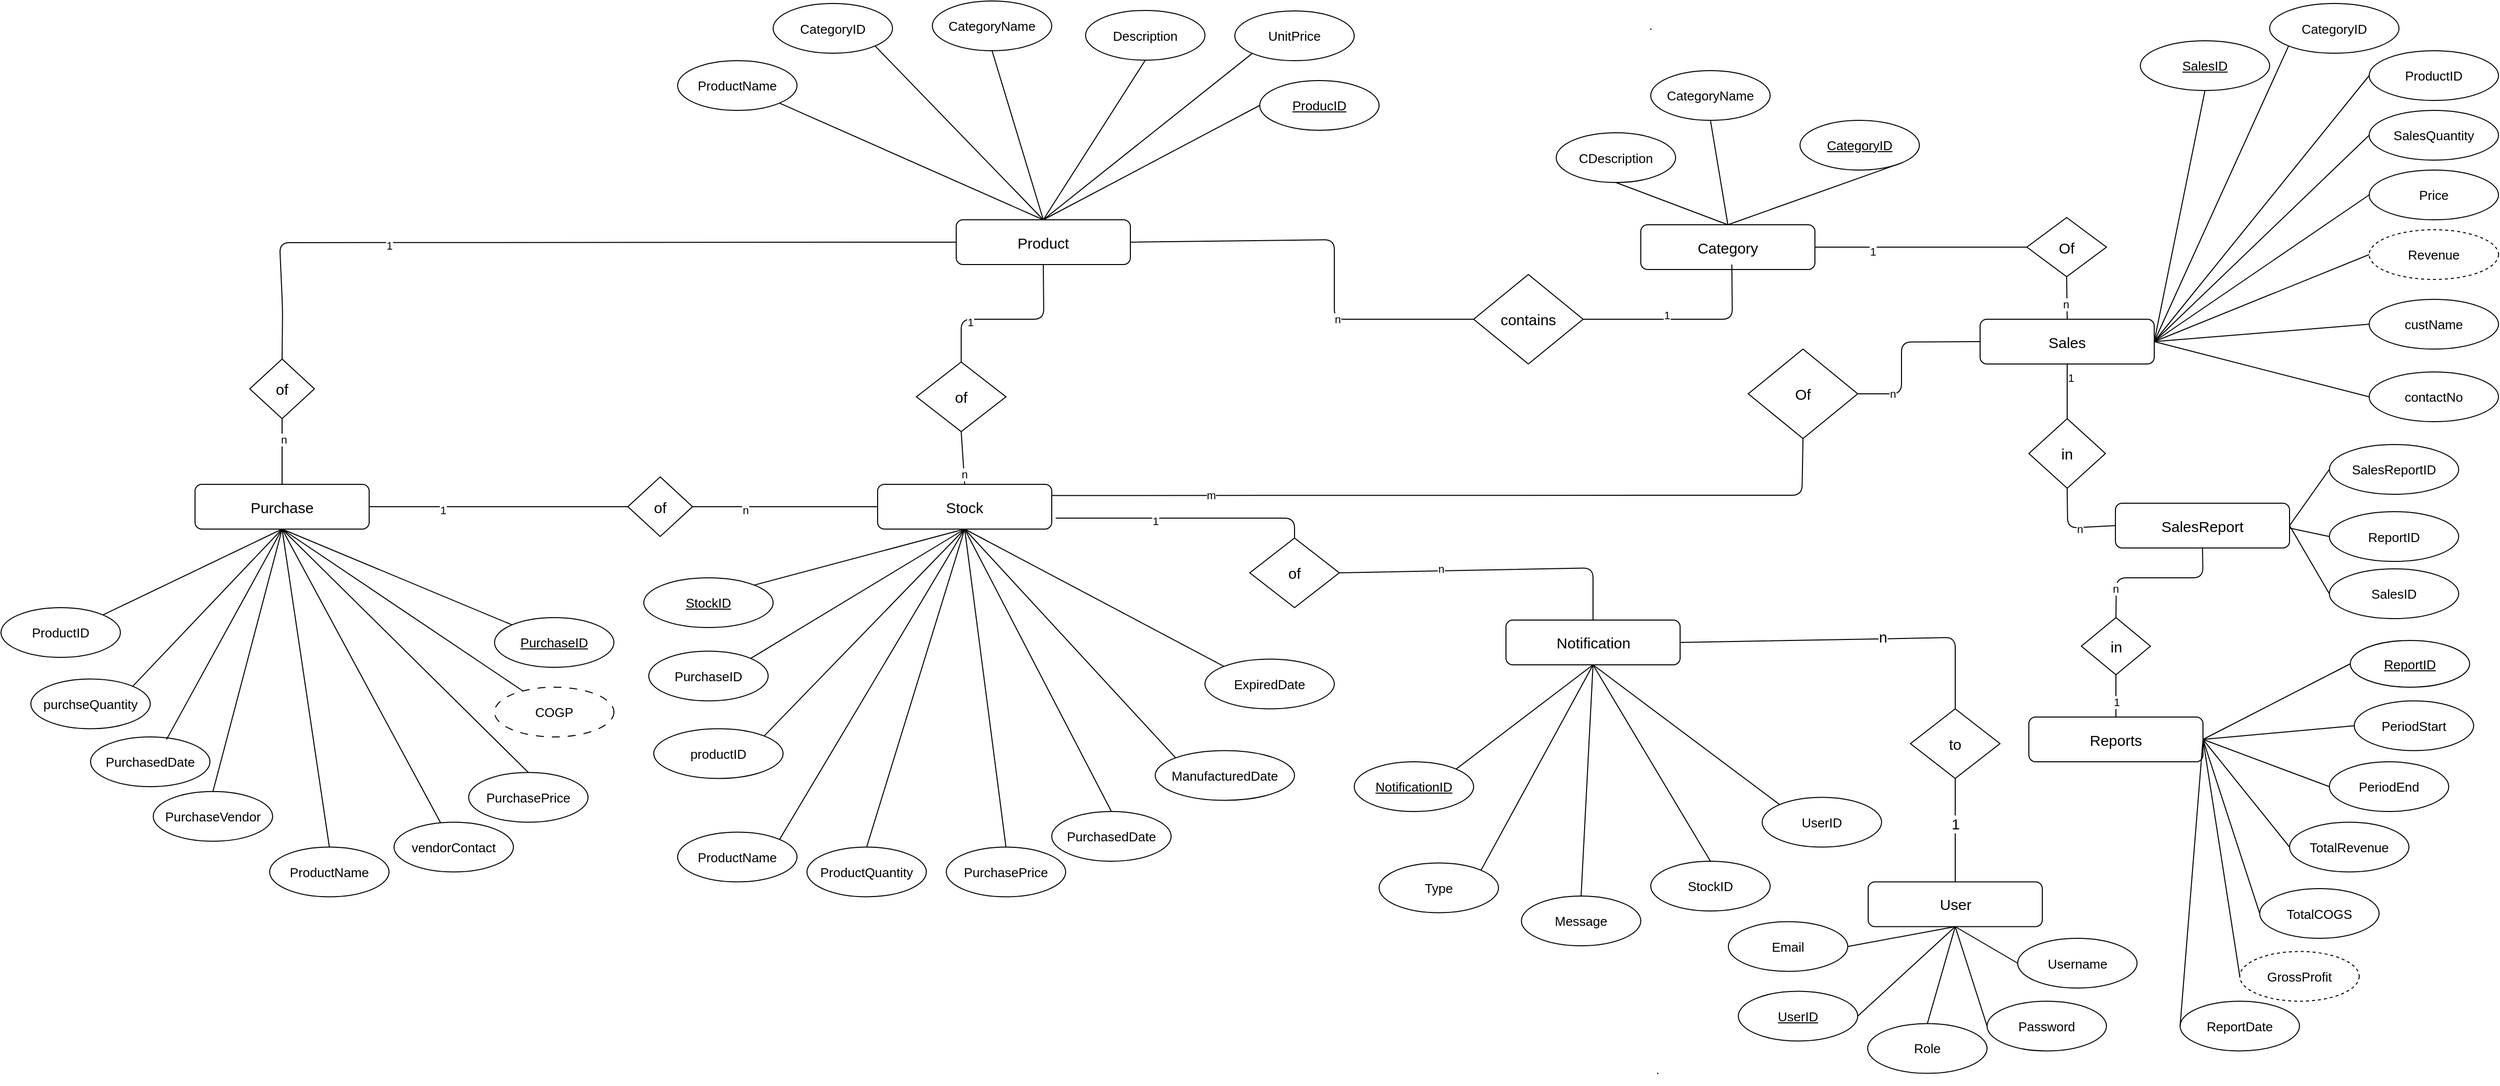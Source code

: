 <mxfile>
    <diagram id="SKY9MVwyk07XwnSpvNaC" name="Page-1">
        <mxGraphModel dx="2002" dy="594" grid="1" gridSize="10" guides="1" tooltips="1" connect="1" arrows="1" fold="1" page="1" pageScale="1" pageWidth="850" pageHeight="1100" background="none" math="0" shadow="0">
            <root>
                <mxCell id="0"/>
                <mxCell id="1" parent="0"/>
                <mxCell id="2" value="Category" style="rounded=1;whiteSpace=wrap;html=1;fontSize=15;" parent="1" vertex="1">
                    <mxGeometry x="828" y="235" width="175" height="45" as="geometry"/>
                </mxCell>
                <mxCell id="3" value="CategoryID" style="ellipse;whiteSpace=wrap;html=1;fontSize=13;fontStyle=4;" parent="1" vertex="1">
                    <mxGeometry x="988" y="130" width="120" height="50" as="geometry"/>
                </mxCell>
                <mxCell id="4" value="CategoryName" style="ellipse;whiteSpace=wrap;html=1;fontSize=13;fontStyle=0;" parent="1" vertex="1">
                    <mxGeometry x="838" y="80" width="120" height="50" as="geometry"/>
                </mxCell>
                <mxCell id="5" value="CDescription" style="ellipse;whiteSpace=wrap;html=1;fontSize=13;fontStyle=0;" parent="1" vertex="1">
                    <mxGeometry x="743" y="142.5" width="120" height="50" as="geometry"/>
                </mxCell>
                <mxCell id="6" value="" style="endArrow=none;html=1;fontSize=13;exitX=1;exitY=1;exitDx=0;exitDy=0;entryX=0.5;entryY=0;entryDx=0;entryDy=0;" parent="1" source="3" target="2" edge="1">
                    <mxGeometry width="50" height="50" relative="1" as="geometry">
                        <mxPoint x="859.25" y="70.0" as="sourcePoint"/>
                        <mxPoint x="828" y="300" as="targetPoint"/>
                    </mxGeometry>
                </mxCell>
                <mxCell id="11" value="" style="endArrow=none;html=1;fontSize=13;exitX=0.5;exitY=1;exitDx=0;exitDy=0;entryX=0.5;entryY=0;entryDx=0;entryDy=0;" parent="1" source="4" target="2" edge="1">
                    <mxGeometry width="50" height="50" relative="1" as="geometry">
                        <mxPoint x="859.25" y="140.0" as="sourcePoint"/>
                        <mxPoint x="981.75" y="145" as="targetPoint"/>
                    </mxGeometry>
                </mxCell>
                <mxCell id="12" value="Product" style="rounded=1;whiteSpace=wrap;html=1;fontSize=15;" parent="1" vertex="1">
                    <mxGeometry x="140" y="230" width="175" height="45" as="geometry"/>
                </mxCell>
                <mxCell id="14" value="Sales" style="rounded=1;whiteSpace=wrap;html=1;fontSize=15;" parent="1" vertex="1">
                    <mxGeometry x="1169" y="330" width="175" height="45" as="geometry"/>
                </mxCell>
                <mxCell id="16" value="Reports" style="rounded=1;whiteSpace=wrap;html=1;fontSize=15;" parent="1" vertex="1">
                    <mxGeometry x="1218" y="730" width="175" height="45" as="geometry"/>
                </mxCell>
                <mxCell id="20" value="ProductName" style="ellipse;whiteSpace=wrap;html=1;fontSize=13;fontStyle=0;" parent="1" vertex="1">
                    <mxGeometry x="-140" y="70" width="120" height="50" as="geometry"/>
                </mxCell>
                <mxCell id="21" value="ProducID" style="ellipse;whiteSpace=wrap;html=1;fontSize=13;fontStyle=4;" parent="1" vertex="1">
                    <mxGeometry x="445" y="90" width="120" height="50" as="geometry"/>
                </mxCell>
                <mxCell id="22" value="CategoryID" style="ellipse;whiteSpace=wrap;html=1;fontSize=13;fontStyle=0;" parent="1" vertex="1">
                    <mxGeometry x="-44" y="12.5" width="120" height="50" as="geometry"/>
                </mxCell>
                <mxCell id="23" value="Description" style="ellipse;whiteSpace=wrap;html=1;fontSize=13;fontStyle=0;" parent="1" vertex="1">
                    <mxGeometry x="270" y="19.5" width="120" height="50" as="geometry"/>
                </mxCell>
                <mxCell id="30" value="" style="endArrow=none;html=1;fontSize=15;entryX=0.5;entryY=0;entryDx=0;entryDy=0;exitX=0;exitY=0.5;exitDx=0;exitDy=0;" parent="1" source="21" target="12" edge="1">
                    <mxGeometry width="50" height="50" relative="1" as="geometry">
                        <mxPoint x="520" y="330" as="sourcePoint"/>
                        <mxPoint x="380" y="402" as="targetPoint"/>
                    </mxGeometry>
                </mxCell>
                <mxCell id="34" value="" style="endArrow=none;html=1;fontSize=15;exitX=1;exitY=1;exitDx=0;exitDy=0;entryX=0.5;entryY=0;entryDx=0;entryDy=0;" parent="1" source="20" target="12" edge="1">
                    <mxGeometry width="50" height="50" relative="1" as="geometry">
                        <mxPoint x="166" y="367" as="sourcePoint"/>
                        <mxPoint x="196" y="402" as="targetPoint"/>
                    </mxGeometry>
                </mxCell>
                <mxCell id="35" value="" style="endArrow=none;html=1;fontSize=15;entryX=0.5;entryY=0;entryDx=0;entryDy=0;exitX=1;exitY=1;exitDx=0;exitDy=0;" parent="1" source="22" target="12" edge="1">
                    <mxGeometry width="50" height="50" relative="1" as="geometry">
                        <mxPoint x="320" y="377" as="sourcePoint"/>
                        <mxPoint x="367.5" y="432" as="targetPoint"/>
                    </mxGeometry>
                </mxCell>
                <mxCell id="36" value="" style="endArrow=none;html=1;fontSize=15;entryX=0.5;entryY=0;entryDx=0;entryDy=0;exitX=0.5;exitY=1;exitDx=0;exitDy=0;fontStyle=1" parent="1" source="23" target="12" edge="1">
                    <mxGeometry width="50" height="50" relative="1" as="geometry">
                        <mxPoint x="330" y="387" as="sourcePoint"/>
                        <mxPoint x="377.5" y="442" as="targetPoint"/>
                    </mxGeometry>
                </mxCell>
                <mxCell id="43" value="SalesID" style="ellipse;whiteSpace=wrap;html=1;fontSize=13;fontStyle=4;" parent="1" vertex="1">
                    <mxGeometry x="1330" y="50" width="130" height="50" as="geometry"/>
                </mxCell>
                <mxCell id="44" value="CategoryID" style="ellipse;whiteSpace=wrap;html=1;fontSize=13;fontStyle=0;" parent="1" vertex="1">
                    <mxGeometry x="1460" y="12.5" width="130" height="50" as="geometry"/>
                </mxCell>
                <mxCell id="45" value="ProductID" style="ellipse;whiteSpace=wrap;html=1;fontSize=13;fontStyle=0;" parent="1" vertex="1">
                    <mxGeometry x="1560" y="60" width="130" height="50" as="geometry"/>
                </mxCell>
                <mxCell id="46" value="SalesQuantity" style="ellipse;whiteSpace=wrap;html=1;fontSize=13;fontStyle=0;" parent="1" vertex="1">
                    <mxGeometry x="1560" y="120" width="130" height="50" as="geometry"/>
                </mxCell>
                <mxCell id="47" value="Price" style="ellipse;whiteSpace=wrap;html=1;fontSize=13;fontStyle=0;" parent="1" vertex="1">
                    <mxGeometry x="1560" y="180" width="130" height="50" as="geometry"/>
                </mxCell>
                <mxCell id="49" value="Revenue" style="ellipse;whiteSpace=wrap;html=1;fontSize=13;fontStyle=0;dashed=1;" parent="1" vertex="1">
                    <mxGeometry x="1560" y="240" width="130" height="50" as="geometry"/>
                </mxCell>
                <mxCell id="50" value="" style="endArrow=none;html=1;fontSize=15;entryX=0.5;entryY=1;entryDx=0;entryDy=0;exitX=1;exitY=0.5;exitDx=0;exitDy=0;" parent="1" source="14" target="43" edge="1">
                    <mxGeometry width="50" height="50" relative="1" as="geometry">
                        <mxPoint x="1300" y="290" as="sourcePoint"/>
                        <mxPoint x="1350" y="240" as="targetPoint"/>
                    </mxGeometry>
                </mxCell>
                <mxCell id="52" value="" style="endArrow=none;html=1;fontSize=15;entryX=0;entryY=1;entryDx=0;entryDy=0;exitX=1;exitY=0.5;exitDx=0;exitDy=0;" parent="1" source="14" target="44" edge="1">
                    <mxGeometry width="50" height="50" relative="1" as="geometry">
                        <mxPoint x="1385.0" y="227.5" as="sourcePoint"/>
                        <mxPoint x="1450" y="75" as="targetPoint"/>
                    </mxGeometry>
                </mxCell>
                <mxCell id="53" value="" style="endArrow=none;html=1;fontSize=15;entryX=0;entryY=0.5;entryDx=0;entryDy=0;exitX=1;exitY=0.5;exitDx=0;exitDy=0;" parent="1" source="14" target="45" edge="1">
                    <mxGeometry width="50" height="50" relative="1" as="geometry">
                        <mxPoint x="1395.0" y="237.5" as="sourcePoint"/>
                        <mxPoint x="1460" y="85" as="targetPoint"/>
                    </mxGeometry>
                </mxCell>
                <mxCell id="54" value="" style="endArrow=none;html=1;fontSize=15;entryX=0;entryY=0.5;entryDx=0;entryDy=0;exitX=1;exitY=0.5;exitDx=0;exitDy=0;" parent="1" source="14" target="46" edge="1">
                    <mxGeometry width="50" height="50" relative="1" as="geometry">
                        <mxPoint x="1405.0" y="247.5" as="sourcePoint"/>
                        <mxPoint x="1470" y="95" as="targetPoint"/>
                    </mxGeometry>
                </mxCell>
                <mxCell id="55" value="" style="endArrow=none;html=1;fontSize=15;entryX=0;entryY=0.5;entryDx=0;entryDy=0;exitX=1;exitY=0.5;exitDx=0;exitDy=0;" parent="1" source="14" target="47" edge="1">
                    <mxGeometry width="50" height="50" relative="1" as="geometry">
                        <mxPoint x="1415.0" y="257.5" as="sourcePoint"/>
                        <mxPoint x="1480" y="105" as="targetPoint"/>
                    </mxGeometry>
                </mxCell>
                <mxCell id="56" value="" style="endArrow=none;html=1;fontSize=15;entryX=0;entryY=0.5;entryDx=0;entryDy=0;exitX=1;exitY=0.5;exitDx=0;exitDy=0;" parent="1" source="14" target="49" edge="1">
                    <mxGeometry width="50" height="50" relative="1" as="geometry">
                        <mxPoint x="1380" y="210" as="sourcePoint"/>
                        <mxPoint x="1490" y="115" as="targetPoint"/>
                    </mxGeometry>
                </mxCell>
                <mxCell id="68" value="" style="endArrow=none;html=1;fontSize=15;entryX=0.5;entryY=0;entryDx=0;entryDy=0;exitX=0.5;exitY=1;exitDx=0;exitDy=0;" parent="1" source="263" target="252" edge="1">
                    <mxGeometry width="50" height="50" relative="1" as="geometry">
                        <mxPoint x="116" y="620" as="sourcePoint"/>
                        <mxPoint x="-61.5" y="1126.25" as="targetPoint"/>
                        <Array as="points"/>
                    </mxGeometry>
                </mxCell>
                <mxCell id="72" value="Purchase" style="rounded=1;whiteSpace=wrap;html=1;fontSize=15;" parent="1" vertex="1">
                    <mxGeometry x="-625" y="496" width="175" height="45" as="geometry"/>
                </mxCell>
                <mxCell id="73" value="PurchaseID" style="ellipse;whiteSpace=wrap;html=1;fontSize=13;fontStyle=4;" parent="1" vertex="1">
                    <mxGeometry x="-324" y="630" width="120" height="50" as="geometry"/>
                </mxCell>
                <mxCell id="74" value="ProductID" style="ellipse;whiteSpace=wrap;html=1;fontSize=13;fontStyle=0;" parent="1" vertex="1">
                    <mxGeometry x="-820" y="620" width="120" height="50" as="geometry"/>
                </mxCell>
                <mxCell id="75" value="purchseQuantity" style="ellipse;whiteSpace=wrap;html=1;fontSize=13;fontStyle=0;" parent="1" vertex="1">
                    <mxGeometry x="-790" y="691.75" width="120" height="50" as="geometry"/>
                </mxCell>
                <mxCell id="76" value="PurchasePrice" style="ellipse;whiteSpace=wrap;html=1;fontSize=13;fontStyle=0;" parent="1" vertex="1">
                    <mxGeometry x="-350" y="785.75" width="120" height="50" as="geometry"/>
                </mxCell>
                <mxCell id="77" value="PurchaseVendor" style="ellipse;whiteSpace=wrap;html=1;fontSize=13;fontStyle=0;" parent="1" vertex="1">
                    <mxGeometry x="-667" y="804.88" width="120" height="50" as="geometry"/>
                </mxCell>
                <mxCell id="78" value="" style="endArrow=none;html=1;fontSize=15;entryX=0.5;entryY=1;entryDx=0;entryDy=0;exitX=0;exitY=0;exitDx=0;exitDy=0;" parent="1" source="73" target="72" edge="1">
                    <mxGeometry width="50" height="50" relative="1" as="geometry">
                        <mxPoint x="-1087" y="838.63" as="sourcePoint"/>
                        <mxPoint x="-1037" y="788.63" as="targetPoint"/>
                    </mxGeometry>
                </mxCell>
                <mxCell id="79" value="" style="endArrow=none;html=1;fontSize=15;entryX=0.5;entryY=1;entryDx=0;entryDy=0;exitX=1;exitY=0;exitDx=0;exitDy=0;" parent="1" source="74" target="72" edge="1">
                    <mxGeometry width="50" height="50" relative="1" as="geometry">
                        <mxPoint x="-690" y="640" as="sourcePoint"/>
                        <mxPoint x="-1119.5" y="803.63" as="targetPoint"/>
                    </mxGeometry>
                </mxCell>
                <mxCell id="80" value="" style="endArrow=none;html=1;fontSize=15;entryX=0.5;entryY=1;entryDx=0;entryDy=0;exitX=1;exitY=0;exitDx=0;exitDy=0;" parent="1" source="75" target="72" edge="1">
                    <mxGeometry width="50" height="50" relative="1" as="geometry">
                        <mxPoint x="-690" y="694" as="sourcePoint"/>
                        <mxPoint x="-1119.5" y="803.63" as="targetPoint"/>
                    </mxGeometry>
                </mxCell>
                <mxCell id="81" value="" style="endArrow=none;html=1;fontSize=15;entryX=0.5;entryY=1;entryDx=0;entryDy=0;exitX=0.5;exitY=0;exitDx=0;exitDy=0;" parent="1" source="76" target="72" edge="1">
                    <mxGeometry width="50" height="50" relative="1" as="geometry">
                        <mxPoint x="173.0" y="1031.13" as="sourcePoint"/>
                        <mxPoint x="220.5" y="881.13" as="targetPoint"/>
                    </mxGeometry>
                </mxCell>
                <mxCell id="82" value="" style="endArrow=none;html=1;fontSize=15;entryX=0.5;entryY=1;entryDx=0;entryDy=0;exitX=0.5;exitY=0;exitDx=0;exitDy=0;" parent="1" source="77" target="72" edge="1">
                    <mxGeometry width="50" height="50" relative="1" as="geometry">
                        <mxPoint x="183.0" y="1041.13" as="sourcePoint"/>
                        <mxPoint x="230.5" y="891.13" as="targetPoint"/>
                    </mxGeometry>
                </mxCell>
                <mxCell id="94" value="ReportID" style="ellipse;whiteSpace=wrap;html=1;fontSize=13;fontStyle=4;" parent="1" vertex="1">
                    <mxGeometry x="1541" y="653" width="120" height="47" as="geometry"/>
                </mxCell>
                <mxCell id="96" value="PeriodStart" style="ellipse;whiteSpace=wrap;html=1;fontSize=13;fontStyle=0;" parent="1" vertex="1">
                    <mxGeometry x="1545" y="713.75" width="120" height="50" as="geometry"/>
                </mxCell>
                <mxCell id="97" value="PeriodEnd" style="ellipse;whiteSpace=wrap;html=1;fontSize=13;fontStyle=0;" parent="1" vertex="1">
                    <mxGeometry x="1520" y="775" width="120" height="50" as="geometry"/>
                </mxCell>
                <mxCell id="98" value="TotalRevenue" style="ellipse;whiteSpace=wrap;html=1;fontSize=13;fontStyle=0;" parent="1" vertex="1">
                    <mxGeometry x="1480" y="835.75" width="120" height="50" as="geometry"/>
                </mxCell>
                <mxCell id="99" value="TotalCOGS" style="ellipse;whiteSpace=wrap;html=1;fontSize=13;fontStyle=0;" parent="1" vertex="1">
                    <mxGeometry x="1450" y="902.5" width="120" height="50" as="geometry"/>
                </mxCell>
                <mxCell id="100" value="GrossProfit" style="ellipse;whiteSpace=wrap;html=1;fontSize=13;fontStyle=0;dashed=1;" parent="1" vertex="1">
                    <mxGeometry x="1430" y="965.75" width="120" height="50" as="geometry"/>
                </mxCell>
                <mxCell id="103" value="ReportDate" style="ellipse;whiteSpace=wrap;html=1;fontSize=13;fontStyle=0;" parent="1" vertex="1">
                    <mxGeometry x="1370" y="1015.75" width="120" height="50" as="geometry"/>
                </mxCell>
                <mxCell id="104" value="" style="endArrow=none;html=1;fontSize=15;entryX=0;entryY=0.5;entryDx=0;entryDy=0;exitX=1;exitY=0.5;exitDx=0;exitDy=0;" parent="1" source="16" target="94" edge="1">
                    <mxGeometry width="50" height="50" relative="1" as="geometry">
                        <mxPoint x="1140" y="810" as="sourcePoint"/>
                        <mxPoint x="1190" y="760" as="targetPoint"/>
                    </mxGeometry>
                </mxCell>
                <mxCell id="105" value="" style="endArrow=none;html=1;fontSize=15;entryX=0;entryY=0.5;entryDx=0;entryDy=0;exitX=1;exitY=0.5;exitDx=0;exitDy=0;" parent="1" source="16" target="96" edge="1">
                    <mxGeometry width="50" height="50" relative="1" as="geometry">
                        <mxPoint x="1355" y="732.5" as="sourcePoint"/>
                        <mxPoint x="1450" y="570" as="targetPoint"/>
                    </mxGeometry>
                </mxCell>
                <mxCell id="106" value="" style="endArrow=none;html=1;fontSize=15;entryX=0;entryY=0.5;entryDx=0;entryDy=0;exitX=1;exitY=0.5;exitDx=0;exitDy=0;" parent="1" source="16" target="97" edge="1">
                    <mxGeometry width="50" height="50" relative="1" as="geometry">
                        <mxPoint x="1365" y="742.5" as="sourcePoint"/>
                        <mxPoint x="1460" y="580" as="targetPoint"/>
                    </mxGeometry>
                </mxCell>
                <mxCell id="107" value="" style="endArrow=none;html=1;fontSize=15;entryX=0;entryY=0.5;entryDx=0;entryDy=0;exitX=1;exitY=0.5;exitDx=0;exitDy=0;" parent="1" source="16" target="98" edge="1">
                    <mxGeometry width="50" height="50" relative="1" as="geometry">
                        <mxPoint x="1375" y="752.5" as="sourcePoint"/>
                        <mxPoint x="1470" y="590" as="targetPoint"/>
                    </mxGeometry>
                </mxCell>
                <mxCell id="108" value="" style="endArrow=none;html=1;fontSize=15;entryX=0;entryY=0.5;entryDx=0;entryDy=0;exitX=1;exitY=0.5;exitDx=0;exitDy=0;" parent="1" source="16" target="99" edge="1">
                    <mxGeometry width="50" height="50" relative="1" as="geometry">
                        <mxPoint x="1385" y="762.5" as="sourcePoint"/>
                        <mxPoint x="1480" y="600" as="targetPoint"/>
                    </mxGeometry>
                </mxCell>
                <mxCell id="109" value="" style="endArrow=none;html=1;fontSize=15;entryX=0;entryY=0.5;entryDx=0;entryDy=0;exitX=1;exitY=0.5;exitDx=0;exitDy=0;" parent="1" source="16" target="100" edge="1">
                    <mxGeometry width="50" height="50" relative="1" as="geometry">
                        <mxPoint x="1395" y="772.5" as="sourcePoint"/>
                        <mxPoint x="1490" y="610" as="targetPoint"/>
                    </mxGeometry>
                </mxCell>
                <mxCell id="111" value="" style="endArrow=none;html=1;fontSize=15;entryX=0;entryY=0.5;entryDx=0;entryDy=0;exitX=1;exitY=0.5;exitDx=0;exitDy=0;" parent="1" source="16" target="103" edge="1">
                    <mxGeometry width="50" height="50" relative="1" as="geometry">
                        <mxPoint x="1415" y="792.5" as="sourcePoint"/>
                        <mxPoint x="1510" y="630" as="targetPoint"/>
                    </mxGeometry>
                </mxCell>
                <mxCell id="112" value="contains" style="rhombus;whiteSpace=wrap;html=1;fontSize=15;" parent="1" vertex="1">
                    <mxGeometry x="660" y="285" width="110" height="90" as="geometry"/>
                </mxCell>
                <mxCell id="114" value="Of" style="rhombus;whiteSpace=wrap;html=1;fontSize=15;" parent="1" vertex="1">
                    <mxGeometry x="936" y="360" width="110" height="90" as="geometry"/>
                </mxCell>
                <mxCell id="119" value="User" style="rounded=1;whiteSpace=wrap;html=1;fontSize=15;" parent="1" vertex="1">
                    <mxGeometry x="1056.5" y="895.75" width="175" height="45" as="geometry"/>
                </mxCell>
                <mxCell id="120" value="UserID" style="ellipse;whiteSpace=wrap;html=1;fontSize=13;fontStyle=0;" parent="1" vertex="1">
                    <mxGeometry x="950" y="810.75" width="120" height="50" as="geometry"/>
                </mxCell>
                <mxCell id="121" value="Email" style="ellipse;whiteSpace=wrap;html=1;fontSize=13;fontStyle=0;" parent="1" vertex="1">
                    <mxGeometry x="916" y="935.75" width="120" height="50" as="geometry"/>
                </mxCell>
                <mxCell id="122" value="Username" style="ellipse;whiteSpace=wrap;html=1;fontSize=13;fontStyle=0;" parent="1" vertex="1">
                    <mxGeometry x="1206.75" y="952.5" width="120" height="50" as="geometry"/>
                </mxCell>
                <mxCell id="123" value="Password" style="ellipse;whiteSpace=wrap;html=1;fontSize=13;fontStyle=0;" parent="1" vertex="1">
                    <mxGeometry x="1176" y="1015.75" width="120" height="50" as="geometry"/>
                </mxCell>
                <mxCell id="124" value="Role" style="ellipse;whiteSpace=wrap;html=1;fontSize=13;fontStyle=0;" parent="1" vertex="1">
                    <mxGeometry x="1056" y="1038.25" width="120" height="50" as="geometry"/>
                </mxCell>
                <mxCell id="126" value="" style="endArrow=none;html=1;fontSize=15;entryX=0.5;entryY=1;entryDx=0;entryDy=0;exitX=1;exitY=0.5;exitDx=0;exitDy=0;" parent="1" source="121" target="119" edge="1">
                    <mxGeometry width="50" height="50" relative="1" as="geometry">
                        <mxPoint x="928.5" y="1023.25" as="sourcePoint"/>
                        <mxPoint x="952.25" y="960.75" as="targetPoint"/>
                    </mxGeometry>
                </mxCell>
                <mxCell id="127" value="" style="endArrow=none;html=1;fontSize=15;entryX=0.5;entryY=1;entryDx=0;entryDy=0;exitX=0;exitY=0.5;exitDx=0;exitDy=0;" parent="1" source="122" target="119" edge="1">
                    <mxGeometry width="50" height="50" relative="1" as="geometry">
                        <mxPoint x="1196" y="980.75" as="sourcePoint"/>
                        <mxPoint x="962.25" y="970.75" as="targetPoint"/>
                    </mxGeometry>
                </mxCell>
                <mxCell id="128" value="" style="endArrow=none;html=1;fontSize=15;entryX=0.5;entryY=1;entryDx=0;entryDy=0;exitX=0;exitY=0.5;exitDx=0;exitDy=0;" parent="1" source="123" target="119" edge="1">
                    <mxGeometry width="50" height="50" relative="1" as="geometry">
                        <mxPoint x="948.5" y="1043.25" as="sourcePoint"/>
                        <mxPoint x="972.25" y="980.75" as="targetPoint"/>
                    </mxGeometry>
                </mxCell>
                <mxCell id="129" value="" style="endArrow=none;html=1;fontSize=15;entryX=0.5;entryY=1;entryDx=0;entryDy=0;exitX=0.5;exitY=0;exitDx=0;exitDy=0;" parent="1" source="124" target="119" edge="1">
                    <mxGeometry width="50" height="50" relative="1" as="geometry">
                        <mxPoint x="958.5" y="1053.25" as="sourcePoint"/>
                        <mxPoint x="982.25" y="990.75" as="targetPoint"/>
                    </mxGeometry>
                </mxCell>
                <mxCell id="143" value="Notification" style="rounded=1;whiteSpace=wrap;html=1;fontSize=15;" parent="1" vertex="1">
                    <mxGeometry x="692.5" y="632.5" width="175" height="45" as="geometry"/>
                </mxCell>
                <mxCell id="144" value="NotificationID" style="ellipse;whiteSpace=wrap;html=1;fontSize=13;fontStyle=4;" parent="1" vertex="1">
                    <mxGeometry x="540" y="775" width="120" height="50" as="geometry"/>
                </mxCell>
                <mxCell id="145" value="Type" style="ellipse;whiteSpace=wrap;html=1;fontSize=13;fontStyle=0;" parent="1" vertex="1">
                    <mxGeometry x="565" y="876.75" width="120" height="50" as="geometry"/>
                </mxCell>
                <mxCell id="146" value="Message" style="ellipse;whiteSpace=wrap;html=1;fontSize=13;fontStyle=0;" parent="1" vertex="1">
                    <mxGeometry x="708" y="910" width="120" height="50" as="geometry"/>
                </mxCell>
                <mxCell id="148" value="" style="endArrow=none;html=1;fontSize=15;entryX=0.5;entryY=1;entryDx=0;entryDy=0;exitX=1;exitY=0;exitDx=0;exitDy=0;startArrow=none;" parent="1" source="144" target="143" edge="1">
                    <mxGeometry width="50" height="50" relative="1" as="geometry">
                        <mxPoint x="715" y="835.75" as="sourcePoint"/>
                        <mxPoint x="765" y="785.75" as="targetPoint"/>
                    </mxGeometry>
                </mxCell>
                <mxCell id="149" value="" style="endArrow=none;html=1;fontSize=15;entryX=0.5;entryY=1;entryDx=0;entryDy=0;exitX=1;exitY=0;exitDx=0;exitDy=0;" parent="1" source="145" target="143" edge="1">
                    <mxGeometry width="50" height="50" relative="1" as="geometry">
                        <mxPoint x="690.0" y="880.75" as="sourcePoint"/>
                        <mxPoint x="732.5" y="820.75" as="targetPoint"/>
                    </mxGeometry>
                </mxCell>
                <mxCell id="150" value="" style="endArrow=none;html=1;fontSize=15;entryX=0.5;entryY=1;entryDx=0;entryDy=0;exitX=0.5;exitY=0;exitDx=0;exitDy=0;" parent="1" source="146" target="143" edge="1">
                    <mxGeometry width="50" height="50" relative="1" as="geometry">
                        <mxPoint x="790.0" y="950.75" as="sourcePoint"/>
                        <mxPoint x="832.5" y="820.75" as="targetPoint"/>
                    </mxGeometry>
                </mxCell>
                <mxCell id="160" value="UserID" style="ellipse;whiteSpace=wrap;html=1;fontSize=13;fontStyle=4;" parent="1" vertex="1">
                    <mxGeometry x="926" y="1005.75" width="120" height="50" as="geometry"/>
                </mxCell>
                <mxCell id="163" value="" style="endArrow=none;html=1;fontSize=15;entryX=0.5;entryY=1;entryDx=0;entryDy=0;exitX=1;exitY=0.5;exitDx=0;exitDy=0;" parent="1" source="160" target="119" edge="1">
                    <mxGeometry width="50" height="50" relative="1" as="geometry">
                        <mxPoint x="1226" y="915.75" as="sourcePoint"/>
                        <mxPoint x="1276" y="865.75" as="targetPoint"/>
                    </mxGeometry>
                </mxCell>
                <mxCell id="164" value="to" style="rhombus;whiteSpace=wrap;html=1;fontSize=15;" parent="1" vertex="1">
                    <mxGeometry x="1099" y="721.75" width="90" height="70" as="geometry"/>
                </mxCell>
                <mxCell id="165" value="" style="endArrow=none;html=1;fontSize=15;entryX=1;entryY=0.5;entryDx=0;entryDy=0;exitX=0.5;exitY=0;exitDx=0;exitDy=0;" parent="1" source="164" target="143" edge="1">
                    <mxGeometry width="50" height="50" relative="1" as="geometry">
                        <mxPoint x="1226" y="865.75" as="sourcePoint"/>
                        <mxPoint x="1276" y="815.75" as="targetPoint"/>
                        <Array as="points">
                            <mxPoint x="1144" y="650"/>
                        </Array>
                    </mxGeometry>
                </mxCell>
                <mxCell id="168" value="n" style="edgeLabel;html=1;align=center;verticalAlign=middle;resizable=0;points=[];fontSize=15;" parent="165" vertex="1" connectable="0">
                    <mxGeometry x="-0.171" y="-3" relative="1" as="geometry">
                        <mxPoint as="offset"/>
                    </mxGeometry>
                </mxCell>
                <mxCell id="167" value="" style="endArrow=none;html=1;fontSize=15;exitX=0.5;exitY=1;exitDx=0;exitDy=0;entryX=0.5;entryY=0;entryDx=0;entryDy=0;" parent="1" source="164" target="119" edge="1">
                    <mxGeometry width="50" height="50" relative="1" as="geometry">
                        <mxPoint x="1096" y="750.75" as="sourcePoint"/>
                        <mxPoint x="1131" y="805.75" as="targetPoint"/>
                    </mxGeometry>
                </mxCell>
                <mxCell id="169" value="1" style="edgeLabel;html=1;align=center;verticalAlign=middle;resizable=0;points=[];fontSize=15;" parent="167" vertex="1" connectable="0">
                    <mxGeometry x="-0.149" relative="1" as="geometry">
                        <mxPoint as="offset"/>
                    </mxGeometry>
                </mxCell>
                <mxCell id="170" value="StockID" style="ellipse;whiteSpace=wrap;html=1;fontSize=13;fontStyle=0;" parent="1" vertex="1">
                    <mxGeometry x="838" y="875" width="120" height="50" as="geometry"/>
                </mxCell>
                <mxCell id="171" value="" style="endArrow=none;html=1;fontSize=15;entryX=0.5;entryY=1;entryDx=0;entryDy=0;exitX=0.5;exitY=0;exitDx=0;exitDy=0;" parent="1" source="170" target="143" edge="1">
                    <mxGeometry width="50" height="50" relative="1" as="geometry">
                        <mxPoint x="1375" y="835.75" as="sourcePoint"/>
                        <mxPoint x="1425" y="785.75" as="targetPoint"/>
                    </mxGeometry>
                </mxCell>
                <mxCell id="183" value="of" style="rhombus;whiteSpace=wrap;html=1;fontSize=15;" parent="1" vertex="1">
                    <mxGeometry x="100" y="373" width="90" height="70" as="geometry"/>
                </mxCell>
                <mxCell id="189" value="" style="endArrow=none;html=1;fontSize=13;exitX=0.5;exitY=1;exitDx=0;exitDy=0;entryX=0.5;entryY=0;entryDx=0;entryDy=0;" parent="1" source="5" target="2" edge="1">
                    <mxGeometry width="50" height="50" relative="1" as="geometry">
                        <mxPoint x="908" y="140.0" as="sourcePoint"/>
                        <mxPoint x="918" y="280" as="targetPoint"/>
                    </mxGeometry>
                </mxCell>
                <mxCell id="191" value="" style="endArrow=none;html=1;exitX=1;exitY=0.5;exitDx=0;exitDy=0;entryX=0;entryY=0.5;entryDx=0;entryDy=0;" parent="1" source="12" target="112" edge="1">
                    <mxGeometry width="50" height="50" relative="1" as="geometry">
                        <mxPoint x="796" y="510" as="sourcePoint"/>
                        <mxPoint x="516" y="330" as="targetPoint"/>
                        <Array as="points">
                            <mxPoint x="520" y="250"/>
                            <mxPoint x="520" y="330"/>
                        </Array>
                    </mxGeometry>
                </mxCell>
                <mxCell id="218" value="n" style="edgeLabel;html=1;align=center;verticalAlign=middle;resizable=0;points=[];" parent="191" vertex="1" connectable="0">
                    <mxGeometry x="0.355" relative="1" as="geometry">
                        <mxPoint as="offset"/>
                    </mxGeometry>
                </mxCell>
                <mxCell id="192" value="" style="endArrow=none;html=1;exitX=0.5;exitY=1;exitDx=0;exitDy=0;entryX=1;entryY=0.5;entryDx=0;entryDy=0;" parent="1" target="112" edge="1">
                    <mxGeometry width="50" height="50" relative="1" as="geometry">
                        <mxPoint x="919.5" y="275" as="sourcePoint"/>
                        <mxPoint x="770" y="375" as="targetPoint"/>
                        <Array as="points">
                            <mxPoint x="920" y="330"/>
                        </Array>
                    </mxGeometry>
                </mxCell>
                <mxCell id="219" value="1" style="edgeLabel;html=1;align=center;verticalAlign=middle;resizable=0;points=[];" parent="192" vertex="1" connectable="0">
                    <mxGeometry x="0.183" y="-4" relative="1" as="geometry">
                        <mxPoint as="offset"/>
                    </mxGeometry>
                </mxCell>
                <mxCell id="195" value="" style="endArrow=none;html=1;entryX=0;entryY=0.5;entryDx=0;entryDy=0;exitX=1;exitY=0.5;exitDx=0;exitDy=0;" parent="1" source="114" target="14" edge="1">
                    <mxGeometry width="50" height="50" relative="1" as="geometry">
                        <mxPoint x="850" y="640" as="sourcePoint"/>
                        <mxPoint x="900" y="590" as="targetPoint"/>
                        <Array as="points">
                            <mxPoint x="1090" y="405"/>
                            <mxPoint x="1090" y="353"/>
                        </Array>
                    </mxGeometry>
                </mxCell>
                <mxCell id="253" value="n" style="edgeLabel;html=1;align=center;verticalAlign=middle;resizable=0;points=[];" parent="195" vertex="1" connectable="0">
                    <mxGeometry x="-0.607" relative="1" as="geometry">
                        <mxPoint as="offset"/>
                    </mxGeometry>
                </mxCell>
                <mxCell id="200" value="Of" style="rhombus;whiteSpace=wrap;html=1;fontSize=15;" parent="1" vertex="1">
                    <mxGeometry x="1216" y="227.75" width="80" height="59.5" as="geometry"/>
                </mxCell>
                <mxCell id="201" value="" style="endArrow=none;html=1;entryX=0;entryY=0.5;entryDx=0;entryDy=0;exitX=1;exitY=0.5;exitDx=0;exitDy=0;" parent="1" source="2" target="200" edge="1">
                    <mxGeometry width="50" height="50" relative="1" as="geometry">
                        <mxPoint x="978" y="380" as="sourcePoint"/>
                        <mxPoint x="1146" y="257.5" as="targetPoint"/>
                    </mxGeometry>
                </mxCell>
                <mxCell id="216" value="1" style="edgeLabel;html=1;align=center;verticalAlign=middle;resizable=0;points=[];" parent="201" vertex="1" connectable="0">
                    <mxGeometry x="-0.451" y="-4" relative="1" as="geometry">
                        <mxPoint x="-1" as="offset"/>
                    </mxGeometry>
                </mxCell>
                <mxCell id="202" value="" style="endArrow=none;html=1;entryX=0.5;entryY=1;entryDx=0;entryDy=0;exitX=0.5;exitY=0;exitDx=0;exitDy=0;" parent="1" source="14" target="200" edge="1">
                    <mxGeometry width="50" height="50" relative="1" as="geometry">
                        <mxPoint x="1085" y="267.5" as="sourcePoint"/>
                        <mxPoint x="1224.0" y="267.5" as="targetPoint"/>
                    </mxGeometry>
                </mxCell>
                <mxCell id="217" value="n" style="edgeLabel;html=1;align=center;verticalAlign=middle;resizable=0;points=[];" parent="202" vertex="1" connectable="0">
                    <mxGeometry x="-0.294" y="2" relative="1" as="geometry">
                        <mxPoint as="offset"/>
                    </mxGeometry>
                </mxCell>
                <mxCell id="205" value="custName" style="ellipse;whiteSpace=wrap;html=1;fontSize=13;fontStyle=0;" parent="1" vertex="1">
                    <mxGeometry x="1560" y="310" width="130" height="50" as="geometry"/>
                </mxCell>
                <mxCell id="206" value="" style="endArrow=none;html=1;entryX=1;entryY=0.5;entryDx=0;entryDy=0;exitX=0;exitY=0.5;exitDx=0;exitDy=0;" parent="1" source="205" target="14" edge="1">
                    <mxGeometry width="50" height="50" relative="1" as="geometry">
                        <mxPoint x="1010" y="500" as="sourcePoint"/>
                        <mxPoint x="1060" y="450" as="targetPoint"/>
                    </mxGeometry>
                </mxCell>
                <mxCell id="207" value="COGP" style="ellipse;whiteSpace=wrap;html=1;fontSize=13;fontStyle=0;dashed=1;dashPattern=8 8;" parent="1" vertex="1">
                    <mxGeometry x="-324" y="700" width="120" height="50" as="geometry"/>
                </mxCell>
                <mxCell id="208" value="" style="endArrow=none;html=1;exitX=0.5;exitY=1;exitDx=0;exitDy=0;" parent="1" source="72" target="207" edge="1">
                    <mxGeometry width="50" height="50" relative="1" as="geometry">
                        <mxPoint x="223" y="831.13" as="sourcePoint"/>
                        <mxPoint x="273" y="781.13" as="targetPoint"/>
                    </mxGeometry>
                </mxCell>
                <mxCell id="221" value="." style="text;html=1;strokeColor=none;fillColor=none;align=center;verticalAlign=middle;whiteSpace=wrap;rounded=0;" parent="1" vertex="1">
                    <mxGeometry x="815" y="1070" width="60" height="30" as="geometry"/>
                </mxCell>
                <mxCell id="222" value="." style="text;html=1;strokeColor=none;fillColor=none;align=center;verticalAlign=middle;whiteSpace=wrap;rounded=0;" parent="1" vertex="1">
                    <mxGeometry x="1580" y="511" width="60" height="30" as="geometry"/>
                </mxCell>
                <mxCell id="223" value="." style="text;html=1;strokeColor=none;fillColor=none;align=center;verticalAlign=middle;whiteSpace=wrap;rounded=0;" parent="1" vertex="1">
                    <mxGeometry x="807.5" y="19.5" width="60" height="30" as="geometry"/>
                </mxCell>
                <mxCell id="224" value="SalesReport" style="rounded=1;whiteSpace=wrap;html=1;fontSize=15;" parent="1" vertex="1">
                    <mxGeometry x="1305" y="515" width="175" height="45" as="geometry"/>
                </mxCell>
                <mxCell id="227" value="SalesReportID" style="ellipse;whiteSpace=wrap;html=1;fontSize=13;fontStyle=0;" parent="1" vertex="1">
                    <mxGeometry x="1520" y="456" width="130" height="50" as="geometry"/>
                </mxCell>
                <mxCell id="228" value="ReportID" style="ellipse;whiteSpace=wrap;html=1;fontSize=13;fontStyle=0;" parent="1" vertex="1">
                    <mxGeometry x="1520" y="523.5" width="130" height="50" as="geometry"/>
                </mxCell>
                <mxCell id="229" value="SalesID" style="ellipse;whiteSpace=wrap;html=1;fontSize=13;fontStyle=0;" parent="1" vertex="1">
                    <mxGeometry x="1520" y="581" width="130" height="50" as="geometry"/>
                </mxCell>
                <mxCell id="230" value="" style="endArrow=none;html=1;entryX=0;entryY=0.5;entryDx=0;entryDy=0;exitX=1;exitY=0.5;exitDx=0;exitDy=0;" parent="1" source="224" target="227" edge="1">
                    <mxGeometry width="50" height="50" relative="1" as="geometry">
                        <mxPoint x="1480" y="548.5" as="sourcePoint"/>
                        <mxPoint x="1420" y="521" as="targetPoint"/>
                    </mxGeometry>
                </mxCell>
                <mxCell id="231" value="" style="endArrow=none;html=1;entryX=0;entryY=0.5;entryDx=0;entryDy=0;" parent="1" target="228" edge="1">
                    <mxGeometry width="50" height="50" relative="1" as="geometry">
                        <mxPoint x="1480" y="540" as="sourcePoint"/>
                        <mxPoint x="1420" y="521" as="targetPoint"/>
                    </mxGeometry>
                </mxCell>
                <mxCell id="232" value="" style="endArrow=none;html=1;entryX=0;entryY=0.5;entryDx=0;entryDy=0;exitX=1;exitY=0.5;exitDx=0;exitDy=0;" parent="1" source="224" target="229" edge="1">
                    <mxGeometry width="50" height="50" relative="1" as="geometry">
                        <mxPoint x="1480" y="540" as="sourcePoint"/>
                        <mxPoint x="1420" y="521" as="targetPoint"/>
                    </mxGeometry>
                </mxCell>
                <mxCell id="233" value="in" style="rhombus;whiteSpace=wrap;html=1;fontSize=15;" parent="1" vertex="1">
                    <mxGeometry x="1218" y="430" width="77" height="70" as="geometry"/>
                </mxCell>
                <mxCell id="234" value="in" style="rhombus;whiteSpace=wrap;html=1;fontSize=15;" parent="1" vertex="1">
                    <mxGeometry x="1270.75" y="630" width="69.5" height="57.5" as="geometry"/>
                </mxCell>
                <mxCell id="235" value="" style="endArrow=none;html=1;entryX=0.5;entryY=1;entryDx=0;entryDy=0;exitX=0.5;exitY=0;exitDx=0;exitDy=0;" parent="1" source="233" target="14" edge="1">
                    <mxGeometry width="50" height="50" relative="1" as="geometry">
                        <mxPoint x="1330" y="590" as="sourcePoint"/>
                        <mxPoint x="1380" y="540" as="targetPoint"/>
                    </mxGeometry>
                </mxCell>
                <mxCell id="237" value="1" style="edgeLabel;html=1;align=center;verticalAlign=middle;resizable=0;points=[];" parent="235" vertex="1" connectable="0">
                    <mxGeometry x="0.5" y="-3" relative="1" as="geometry">
                        <mxPoint as="offset"/>
                    </mxGeometry>
                </mxCell>
                <mxCell id="236" value="" style="endArrow=none;html=1;entryX=0;entryY=0.5;entryDx=0;entryDy=0;exitX=0.5;exitY=1;exitDx=0;exitDy=0;" parent="1" source="233" target="224" edge="1">
                    <mxGeometry width="50" height="50" relative="1" as="geometry">
                        <mxPoint x="1266.5" y="440" as="sourcePoint"/>
                        <mxPoint x="1267.5" y="385" as="targetPoint"/>
                        <Array as="points">
                            <mxPoint x="1257" y="540"/>
                        </Array>
                    </mxGeometry>
                </mxCell>
                <mxCell id="238" value="n" style="edgeLabel;html=1;align=center;verticalAlign=middle;resizable=0;points=[];" parent="236" vertex="1" connectable="0">
                    <mxGeometry x="0.167" y="-1" relative="1" as="geometry">
                        <mxPoint as="offset"/>
                    </mxGeometry>
                </mxCell>
                <mxCell id="239" value="" style="endArrow=none;html=1;entryX=0.5;entryY=0;entryDx=0;entryDy=0;exitX=0.5;exitY=1;exitDx=0;exitDy=0;" parent="1" source="234" target="16" edge="1">
                    <mxGeometry width="50" height="50" relative="1" as="geometry">
                        <mxPoint x="1330" y="690" as="sourcePoint"/>
                        <mxPoint x="1350" y="600" as="targetPoint"/>
                    </mxGeometry>
                </mxCell>
                <mxCell id="241" value="1" style="edgeLabel;html=1;align=center;verticalAlign=middle;resizable=0;points=[];" parent="239" vertex="1" connectable="0">
                    <mxGeometry x="0.295" relative="1" as="geometry">
                        <mxPoint as="offset"/>
                    </mxGeometry>
                </mxCell>
                <mxCell id="240" value="" style="endArrow=none;html=1;entryX=0.5;entryY=1;entryDx=0;entryDy=0;exitX=0.5;exitY=0;exitDx=0;exitDy=0;" parent="1" source="234" target="224" edge="1">
                    <mxGeometry width="50" height="50" relative="1" as="geometry">
                        <mxPoint x="1276.5" y="450" as="sourcePoint"/>
                        <mxPoint x="1277.5" y="395" as="targetPoint"/>
                        <Array as="points">
                            <mxPoint x="1306" y="590"/>
                            <mxPoint x="1393" y="590"/>
                        </Array>
                    </mxGeometry>
                </mxCell>
                <mxCell id="242" value="n" style="edgeLabel;html=1;align=center;verticalAlign=middle;resizable=0;points=[];" parent="240" vertex="1" connectable="0">
                    <mxGeometry x="-0.625" y="1" relative="1" as="geometry">
                        <mxPoint as="offset"/>
                    </mxGeometry>
                </mxCell>
                <mxCell id="243" value="" style="endArrow=none;html=1;entryX=0.5;entryY=1;entryDx=0;entryDy=0;exitX=0;exitY=0;exitDx=0;exitDy=0;" parent="1" source="120" target="143" edge="1">
                    <mxGeometry width="50" height="50" relative="1" as="geometry">
                        <mxPoint x="960" y="810" as="sourcePoint"/>
                        <mxPoint x="1255" y="725.75" as="targetPoint"/>
                    </mxGeometry>
                </mxCell>
                <mxCell id="247" value="of" style="rhombus;whiteSpace=wrap;html=1;fontSize=15;" parent="1" vertex="1">
                    <mxGeometry x="-570" y="370" width="65" height="60" as="geometry"/>
                </mxCell>
                <mxCell id="248" value="" style="endArrow=none;html=1;exitX=0.5;exitY=0;exitDx=0;exitDy=0;entryX=0;entryY=0.5;entryDx=0;entryDy=0;" parent="1" source="247" target="12" edge="1">
                    <mxGeometry width="50" height="50" relative="1" as="geometry">
                        <mxPoint x="-444.5" y="330" as="sourcePoint"/>
                        <mxPoint x="130" y="253" as="targetPoint"/>
                        <Array as="points">
                            <mxPoint x="-537" y="320"/>
                            <mxPoint x="-540" y="253"/>
                        </Array>
                    </mxGeometry>
                </mxCell>
                <mxCell id="250" value="1" style="edgeLabel;html=1;align=center;verticalAlign=middle;resizable=0;points=[];" parent="248" vertex="1" connectable="0">
                    <mxGeometry x="-0.432" y="-3" relative="1" as="geometry">
                        <mxPoint as="offset"/>
                    </mxGeometry>
                </mxCell>
                <mxCell id="249" value="" style="endArrow=none;html=1;entryX=0.5;entryY=1;entryDx=0;entryDy=0;exitX=0.5;exitY=0;exitDx=0;exitDy=0;" parent="1" source="72" target="247" edge="1">
                    <mxGeometry width="50" height="50" relative="1" as="geometry">
                        <mxPoint x="-444" y="525" as="sourcePoint"/>
                        <mxPoint x="416" y="455" as="targetPoint"/>
                    </mxGeometry>
                </mxCell>
                <mxCell id="258" value="n" style="edgeLabel;html=1;align=center;verticalAlign=middle;resizable=0;points=[];" parent="249" vertex="1" connectable="0">
                    <mxGeometry x="0.366" y="-1" relative="1" as="geometry">
                        <mxPoint as="offset"/>
                    </mxGeometry>
                </mxCell>
                <mxCell id="252" value="ProductQuantity" style="ellipse;whiteSpace=wrap;html=1;fontSize=13;fontStyle=0;" parent="1" vertex="1">
                    <mxGeometry x="-10" y="860.75" width="120" height="50" as="geometry"/>
                </mxCell>
                <mxCell id="255" value="contactNo" style="ellipse;whiteSpace=wrap;html=1;fontSize=13;fontStyle=0;" parent="1" vertex="1">
                    <mxGeometry x="1560" y="383" width="130" height="50" as="geometry"/>
                </mxCell>
                <mxCell id="256" value="" style="endArrow=none;html=1;entryX=1;entryY=0.5;entryDx=0;entryDy=0;exitX=0;exitY=0.5;exitDx=0;exitDy=0;" parent="1" source="255" target="14" edge="1">
                    <mxGeometry width="50" height="50" relative="1" as="geometry">
                        <mxPoint x="1570" y="355" as="sourcePoint"/>
                        <mxPoint x="1327" y="362.5" as="targetPoint"/>
                    </mxGeometry>
                </mxCell>
                <mxCell id="259" value="vendorContact" style="ellipse;whiteSpace=wrap;html=1;fontSize=13;fontStyle=0;" parent="1" vertex="1">
                    <mxGeometry x="-425" y="835.75" width="120" height="50" as="geometry"/>
                </mxCell>
                <mxCell id="260" value="" style="endArrow=none;html=1;fontSize=15;entryX=0.5;entryY=1;entryDx=0;entryDy=0;" parent="1" source="259" target="72" edge="1">
                    <mxGeometry width="50" height="50" relative="1" as="geometry">
                        <mxPoint x="-489" y="804.88" as="sourcePoint"/>
                        <mxPoint x="-441.5" y="581.13" as="targetPoint"/>
                        <Array as="points"/>
                    </mxGeometry>
                </mxCell>
                <mxCell id="261" value="CategoryName" style="ellipse;whiteSpace=wrap;html=1;fontSize=13;fontStyle=0;" parent="1" vertex="1">
                    <mxGeometry x="116" y="10" width="120" height="50" as="geometry"/>
                </mxCell>
                <mxCell id="262" value="" style="endArrow=none;html=1;fontSize=15;entryX=0.5;entryY=0;entryDx=0;entryDy=0;exitX=0.5;exitY=1;exitDx=0;exitDy=0;" parent="1" source="261" target="12" edge="1">
                    <mxGeometry width="50" height="50" relative="1" as="geometry">
                        <mxPoint x="320" y="60.0" as="sourcePoint"/>
                        <mxPoint x="435" y="305" as="targetPoint"/>
                    </mxGeometry>
                </mxCell>
                <mxCell id="263" value="Stock" style="rounded=1;whiteSpace=wrap;html=1;fontSize=15;" parent="1" vertex="1">
                    <mxGeometry x="61" y="496" width="175" height="45" as="geometry"/>
                </mxCell>
                <mxCell id="265" value="productID" style="ellipse;whiteSpace=wrap;html=1;fontSize=13;fontStyle=0;" parent="1" vertex="1">
                    <mxGeometry x="-164" y="741.75" width="130" height="50" as="geometry"/>
                </mxCell>
                <mxCell id="269" value="ManufacturedDate" style="ellipse;whiteSpace=wrap;html=1;fontSize=13;fontStyle=0;" parent="1" vertex="1">
                    <mxGeometry x="340" y="763.75" width="140" height="50" as="geometry"/>
                </mxCell>
                <mxCell id="270" value="ExpiredDate" style="ellipse;whiteSpace=wrap;html=1;fontSize=13;fontStyle=0;" parent="1" vertex="1">
                    <mxGeometry x="390" y="671.75" width="130" height="50" as="geometry"/>
                </mxCell>
                <mxCell id="271" value="" style="endArrow=none;html=1;fontSize=15;exitX=0;exitY=0;exitDx=0;exitDy=0;entryX=0.5;entryY=1;entryDx=0;entryDy=0;" parent="1" source="270" target="263" edge="1">
                    <mxGeometry width="50" height="50" relative="1" as="geometry">
                        <mxPoint x="492" y="384.25" as="sourcePoint"/>
                        <mxPoint x="429" y="590" as="targetPoint"/>
                    </mxGeometry>
                </mxCell>
                <mxCell id="272" value="" style="endArrow=none;html=1;fontSize=15;entryX=0.5;entryY=1;entryDx=0;entryDy=0;exitX=0;exitY=0;exitDx=0;exitDy=0;" parent="1" source="269" target="263" edge="1">
                    <mxGeometry width="50" height="50" relative="1" as="geometry">
                        <mxPoint x="466" y="713.75" as="sourcePoint"/>
                        <mxPoint x="477" y="667.25" as="targetPoint"/>
                    </mxGeometry>
                </mxCell>
                <mxCell id="275" value="" style="endArrow=none;html=1;fontSize=15;exitX=1;exitY=0;exitDx=0;exitDy=0;entryX=0.5;entryY=1;entryDx=0;entryDy=0;" parent="1" source="264" target="263" edge="1">
                    <mxGeometry width="50" height="50" relative="1" as="geometry">
                        <mxPoint x="572.5" y="705.75" as="sourcePoint"/>
                        <mxPoint x="456" y="650" as="targetPoint"/>
                    </mxGeometry>
                </mxCell>
                <mxCell id="276" value="" style="endArrow=none;html=1;entryX=0.5;entryY=1;entryDx=0;entryDy=0;exitX=1;exitY=0.25;exitDx=0;exitDy=0;" parent="1" source="263" target="114" edge="1">
                    <mxGeometry width="50" height="50" relative="1" as="geometry">
                        <mxPoint x="830" y="490" as="sourcePoint"/>
                        <mxPoint x="1000" y="500" as="targetPoint"/>
                        <Array as="points">
                            <mxPoint x="990" y="507"/>
                        </Array>
                    </mxGeometry>
                </mxCell>
                <mxCell id="277" value="m" style="edgeLabel;html=1;align=center;verticalAlign=middle;resizable=0;points=[];" parent="276" vertex="1" connectable="0">
                    <mxGeometry x="-0.607" relative="1" as="geometry">
                        <mxPoint as="offset"/>
                    </mxGeometry>
                </mxCell>
                <mxCell id="279" value="" style="endArrow=none;html=1;entryX=0.5;entryY=0;entryDx=0;entryDy=0;exitX=1;exitY=0.5;exitDx=0;exitDy=0;startArrow=none;" parent="1" source="313" target="143" edge="1">
                    <mxGeometry width="50" height="50" relative="1" as="geometry">
                        <mxPoint x="810" y="541" as="sourcePoint"/>
                        <mxPoint x="1003" y="490.77" as="targetPoint"/>
                        <Array as="points">
                            <mxPoint x="780" y="580"/>
                        </Array>
                    </mxGeometry>
                </mxCell>
                <mxCell id="281" value="" style="endArrow=none;html=1;exitX=0.5;exitY=0;exitDx=0;exitDy=0;entryX=0.5;entryY=1;entryDx=0;entryDy=0;" parent="1" source="263" target="183" edge="1">
                    <mxGeometry width="50" height="50" relative="1" as="geometry">
                        <mxPoint x="619.0" y="503.75" as="sourcePoint"/>
                        <mxPoint x="376" y="420" as="targetPoint"/>
                        <Array as="points"/>
                    </mxGeometry>
                </mxCell>
                <mxCell id="282" value="n" style="edgeLabel;html=1;align=center;verticalAlign=middle;resizable=0;points=[];" parent="281" vertex="1" connectable="0">
                    <mxGeometry x="-0.607" relative="1" as="geometry">
                        <mxPoint as="offset"/>
                    </mxGeometry>
                </mxCell>
                <mxCell id="283" value="" style="endArrow=none;html=1;entryX=0.5;entryY=1;entryDx=0;entryDy=0;exitX=0.5;exitY=0;exitDx=0;exitDy=0;" parent="1" source="183" target="12" edge="1">
                    <mxGeometry width="50" height="50" relative="1" as="geometry">
                        <mxPoint x="90.5" y="383" as="sourcePoint"/>
                        <mxPoint x="203.5" y="338.5" as="targetPoint"/>
                        <Array as="points">
                            <mxPoint x="145" y="330"/>
                            <mxPoint x="228" y="330"/>
                        </Array>
                    </mxGeometry>
                </mxCell>
                <mxCell id="284" value="1" style="edgeLabel;html=1;align=center;verticalAlign=middle;resizable=0;points=[];" parent="283" vertex="1" connectable="0">
                    <mxGeometry x="-0.432" y="-3" relative="1" as="geometry">
                        <mxPoint as="offset"/>
                    </mxGeometry>
                </mxCell>
                <mxCell id="285" value="PurchasePrice" style="ellipse;whiteSpace=wrap;html=1;fontSize=13;fontStyle=0;" parent="1" vertex="1">
                    <mxGeometry x="130" y="860.75" width="120" height="50" as="geometry"/>
                </mxCell>
                <mxCell id="286" value="PurchasedDate" style="ellipse;whiteSpace=wrap;html=1;fontSize=13;fontStyle=0;" parent="1" vertex="1">
                    <mxGeometry x="-730" y="750" width="120" height="50" as="geometry"/>
                </mxCell>
                <mxCell id="287" value="PurchasedDate" style="ellipse;whiteSpace=wrap;html=1;fontSize=13;fontStyle=0;" parent="1" vertex="1">
                    <mxGeometry x="236" y="825" width="120" height="50" as="geometry"/>
                </mxCell>
                <mxCell id="288" value="" style="endArrow=none;html=1;fontSize=15;exitX=1;exitY=0;exitDx=0;exitDy=0;entryX=0.5;entryY=1;entryDx=0;entryDy=0;" parent="1" target="72" edge="1">
                    <mxGeometry width="50" height="50" relative="1" as="geometry">
                        <mxPoint x="-653.717" y="752.687" as="sourcePoint"/>
                        <mxPoint x="-447" y="601.13" as="targetPoint"/>
                        <Array as="points"/>
                    </mxGeometry>
                </mxCell>
                <mxCell id="289" value="" style="endArrow=none;html=1;fontSize=15;exitX=0.5;exitY=0;exitDx=0;exitDy=0;entryX=0.5;entryY=1;entryDx=0;entryDy=0;" parent="1" source="287" target="263" edge="1">
                    <mxGeometry width="50" height="50" relative="1" as="geometry">
                        <mxPoint x="426" y="560" as="sourcePoint"/>
                        <mxPoint x="516" y="520" as="targetPoint"/>
                        <Array as="points"/>
                    </mxGeometry>
                </mxCell>
                <mxCell id="291" value="" style="endArrow=none;html=1;fontSize=15;entryX=0;entryY=1;entryDx=0;entryDy=0;exitX=0.5;exitY=0;exitDx=0;exitDy=0;" parent="1" source="12" target="290" edge="1">
                    <mxGeometry width="50" height="50" relative="1" as="geometry">
                        <mxPoint x="390" y="-95.87" as="sourcePoint"/>
                        <mxPoint x="221" y="259.38" as="targetPoint"/>
                        <Array as="points"/>
                    </mxGeometry>
                </mxCell>
                <mxCell id="290" value="UnitPrice" style="ellipse;whiteSpace=wrap;html=1;fontSize=13;fontStyle=0;" parent="1" vertex="1">
                    <mxGeometry x="420" y="20" width="120" height="50" as="geometry"/>
                </mxCell>
                <mxCell id="294" value="" style="endArrow=none;html=1;fontSize=15;exitX=1;exitY=0;exitDx=0;exitDy=0;entryX=0.5;entryY=1;entryDx=0;entryDy=0;" parent="1" source="265" target="263" edge="1">
                    <mxGeometry width="50" height="50" relative="1" as="geometry">
                        <mxPoint x="-69" y="681" as="sourcePoint"/>
                        <mxPoint x="156" y="550" as="targetPoint"/>
                        <Array as="points"/>
                    </mxGeometry>
                </mxCell>
                <mxCell id="264" value="&lt;u&gt;StockID&lt;/u&gt;" style="ellipse;whiteSpace=wrap;html=1;fontSize=13;fontStyle=0;" parent="1" vertex="1">
                    <mxGeometry x="-174" y="590" width="130" height="50" as="geometry"/>
                </mxCell>
                <mxCell id="298" value="PurchaseID" style="ellipse;whiteSpace=wrap;html=1;fontSize=13;fontStyle=0;" parent="1" vertex="1">
                    <mxGeometry x="-169" y="663.75" width="120" height="50" as="geometry"/>
                </mxCell>
                <mxCell id="302" value="" style="endArrow=none;html=1;fontSize=15;exitX=1;exitY=0;exitDx=0;exitDy=0;entryX=0.5;entryY=1;entryDx=0;entryDy=0;" parent="1" source="298" target="263" edge="1">
                    <mxGeometry width="50" height="50" relative="1" as="geometry">
                        <mxPoint x="-49.76" y="697.35" as="sourcePoint"/>
                        <mxPoint x="36" y="620" as="targetPoint"/>
                    </mxGeometry>
                </mxCell>
                <mxCell id="303" value="" style="endArrow=none;html=1;fontSize=15;exitX=0.5;exitY=0;exitDx=0;exitDy=0;entryX=0.5;entryY=1;entryDx=0;entryDy=0;" parent="1" source="285" target="263" edge="1">
                    <mxGeometry width="50" height="50" relative="1" as="geometry">
                        <mxPoint x="556.5" y="653.0" as="sourcePoint"/>
                        <mxPoint x="176" y="530.25" as="targetPoint"/>
                    </mxGeometry>
                </mxCell>
                <mxCell id="304" value="of" style="rhombus;whiteSpace=wrap;html=1;fontSize=15;" parent="1" vertex="1">
                    <mxGeometry x="-190" y="488.5" width="65" height="60" as="geometry"/>
                </mxCell>
                <mxCell id="305" value="" style="endArrow=none;html=1;exitX=1;exitY=0.5;exitDx=0;exitDy=0;entryX=0;entryY=0.5;entryDx=0;entryDy=0;" parent="1" source="72" target="304" edge="1">
                    <mxGeometry width="50" height="50" relative="1" as="geometry">
                        <mxPoint x="-497.5" y="653" as="sourcePoint"/>
                        <mxPoint x="-210" y="510" as="targetPoint"/>
                        <Array as="points"/>
                    </mxGeometry>
                </mxCell>
                <mxCell id="306" value="1" style="edgeLabel;html=1;align=center;verticalAlign=middle;resizable=0;points=[];" parent="305" vertex="1" connectable="0">
                    <mxGeometry x="-0.432" y="-3" relative="1" as="geometry">
                        <mxPoint as="offset"/>
                    </mxGeometry>
                </mxCell>
                <mxCell id="307" value="" style="endArrow=none;html=1;entryX=0;entryY=0.5;entryDx=0;entryDy=0;exitX=1;exitY=0.5;exitDx=0;exitDy=0;" parent="1" source="304" target="263" edge="1">
                    <mxGeometry width="50" height="50" relative="1" as="geometry">
                        <mxPoint x="-60" y="500" as="sourcePoint"/>
                        <mxPoint x="135" y="515" as="targetPoint"/>
                        <Array as="points"/>
                    </mxGeometry>
                </mxCell>
                <mxCell id="308" value="n&lt;br&gt;" style="edgeLabel;html=1;align=center;verticalAlign=middle;resizable=0;points=[];" parent="307" vertex="1" connectable="0">
                    <mxGeometry x="-0.432" y="-3" relative="1" as="geometry">
                        <mxPoint as="offset"/>
                    </mxGeometry>
                </mxCell>
                <mxCell id="309" value="ProductName" style="ellipse;whiteSpace=wrap;html=1;fontSize=13;fontStyle=0;" parent="1" vertex="1">
                    <mxGeometry x="-140" y="845.75" width="120" height="50" as="geometry"/>
                </mxCell>
                <mxCell id="310" value="" style="endArrow=none;html=1;fontSize=15;entryX=1;entryY=0;entryDx=0;entryDy=0;exitX=0.5;exitY=1;exitDx=0;exitDy=0;" parent="1" source="263" target="309" edge="1">
                    <mxGeometry width="50" height="50" relative="1" as="geometry">
                        <mxPoint x="150" y="550" as="sourcePoint"/>
                        <mxPoint x="-40" y="850" as="targetPoint"/>
                        <Array as="points"/>
                    </mxGeometry>
                </mxCell>
                <mxCell id="311" value="ProductName" style="ellipse;whiteSpace=wrap;html=1;fontSize=13;fontStyle=0;" parent="1" vertex="1">
                    <mxGeometry x="-550" y="860.75" width="120" height="50" as="geometry"/>
                </mxCell>
                <mxCell id="312" value="" style="endArrow=none;html=1;fontSize=15;entryX=0.5;entryY=0;entryDx=0;entryDy=0;exitX=0.5;exitY=1;exitDx=0;exitDy=0;" parent="1" source="72" target="311" edge="1">
                    <mxGeometry width="50" height="50" relative="1" as="geometry">
                        <mxPoint x="-1000" y="560" as="sourcePoint"/>
                        <mxPoint x="-492.5" y="879" as="targetPoint"/>
                        <Array as="points"/>
                    </mxGeometry>
                </mxCell>
                <mxCell id="314" value="" style="endArrow=none;html=1;entryX=0.5;entryY=0;entryDx=0;entryDy=0;exitX=1;exitY=0.75;exitDx=0;exitDy=0;" parent="1" target="313" edge="1">
                    <mxGeometry width="50" height="50" relative="1" as="geometry">
                        <mxPoint x="240" y="530" as="sourcePoint"/>
                        <mxPoint x="484" y="550.25" as="targetPoint"/>
                        <Array as="points">
                            <mxPoint x="480" y="530"/>
                        </Array>
                    </mxGeometry>
                </mxCell>
                <mxCell id="315" value="n" style="edgeLabel;html=1;align=center;verticalAlign=middle;resizable=0;points=[];" parent="314" vertex="1" connectable="0">
                    <mxGeometry x="-0.607" relative="1" as="geometry">
                        <mxPoint x="336" y="51" as="offset"/>
                    </mxGeometry>
                </mxCell>
                <mxCell id="316" value="1" style="edgeLabel;html=1;align=center;verticalAlign=middle;resizable=0;points=[];" parent="314" vertex="1" connectable="0">
                    <mxGeometry x="-0.231" y="-3" relative="1" as="geometry">
                        <mxPoint as="offset"/>
                    </mxGeometry>
                </mxCell>
                <mxCell id="313" value="of" style="rhombus;whiteSpace=wrap;html=1;fontSize=15;" parent="1" vertex="1">
                    <mxGeometry x="435" y="550" width="90" height="70" as="geometry"/>
                </mxCell>
            </root>
        </mxGraphModel>
    </diagram>
</mxfile>